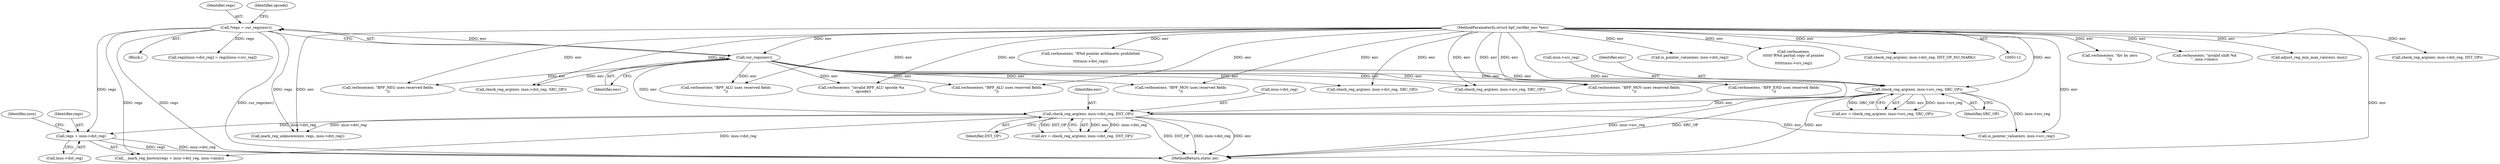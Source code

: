 digraph "0_linux_95a762e2c8c942780948091f8f2a4f32fce1ac6f@pointer" {
"1000435" [label="(Call,regs + insn->dst_reg)"];
"1000117" [label="(Call,*regs = cur_regs(env))"];
"1000119" [label="(Call,cur_regs(env))"];
"1000113" [label="(MethodParameterIn,struct bpf_verifier_env *env)"];
"1000329" [label="(Call,check_reg_arg(env, insn->dst_reg, DST_OP))"];
"1000296" [label="(Call,check_reg_arg(env, insn->src_reg, SRC_OP))"];
"1000552" [label="(Call,verbose(env, \"div by zero\n\"))"];
"1000603" [label="(Call,verbose(env, \"invalid shift %d\n\", insn->imm))"];
"1000625" [label="(Call,adjust_reg_min_max_vals(env, insn))"];
"1000117" [label="(Call,*regs = cur_regs(env))"];
"1000321" [label="(Call,verbose(env, \"BPF_MOV uses reserved fields\n\"))"];
"1000294" [label="(Call,err = check_reg_arg(env, insn->src_reg, SRC_OP))"];
"1000251" [label="(Call,check_reg_arg(env, insn->dst_reg, DST_OP))"];
"1000329" [label="(Call,check_reg_arg(env, insn->dst_reg, DST_OP))"];
"1000434" [label="(Call,__mark_reg_known(regs + insn->dst_reg, insn->imm))"];
"1000330" [label="(Identifier,env)"];
"1000301" [label="(Identifier,SRC_OP)"];
"1000435" [label="(Call,regs + insn->dst_reg)"];
"1000441" [label="(Identifier,insn)"];
"1000240" [label="(Call,verbose(env, \"R%d pointer arithmetic prohibited\n\",\n\t\t\t\tinsn->dst_reg))"];
"1000113" [label="(MethodParameterIn,struct bpf_verifier_env *env)"];
"1000449" [label="(Call,verbose(env, \"invalid BPF_ALU opcode %x\n\", opcode))"];
"1000288" [label="(Call,verbose(env, \"BPF_MOV uses reserved fields\n\"))"];
"1000115" [label="(Block,)"];
"1000436" [label="(Identifier,regs)"];
"1000437" [label="(Call,insn->dst_reg)"];
"1000169" [label="(Call,verbose(env, \"BPF_NEG uses reserved fields\n\"))"];
"1000331" [label="(Call,insn->dst_reg)"];
"1000118" [label="(Identifier,regs)"];
"1000119" [label="(Call,cur_regs(env))"];
"1000334" [label="(Identifier,DST_OP)"];
"1000120" [label="(Identifier,env)"];
"1000479" [label="(Call,verbose(env, \"BPF_ALU uses reserved fields\n\"))"];
"1000296" [label="(Call,check_reg_arg(env, insn->src_reg, SRC_OP))"];
"1000487" [label="(Call,check_reg_arg(env, insn->src_reg, SRC_OP))"];
"1000215" [label="(Call,verbose(env, \"BPF_END uses reserved fields\n\"))"];
"1000223" [label="(Call,check_reg_arg(env, insn->dst_reg, SRC_OP))"];
"1000378" [label="(Call,is_pointer_value(env, insn->src_reg))"];
"1000327" [label="(Call,err = check_reg_arg(env, insn->dst_reg, DST_OP))"];
"1000298" [label="(Call,insn->src_reg)"];
"1000630" [label="(MethodReturn,static int)"];
"1000393" [label="(Call,mark_reg_unknown(env, regs, insn->dst_reg))"];
"1000297" [label="(Identifier,env)"];
"1000355" [label="(Call,regs[insn->dst_reg] = regs[insn->src_reg])"];
"1000512" [label="(Call,verbose(env, \"BPF_ALU uses reserved fields\n\"))"];
"1000520" [label="(Call,check_reg_arg(env, insn->dst_reg, SRC_OP))"];
"1000234" [label="(Call,is_pointer_value(env, insn->dst_reg))"];
"1000384" [label="(Call,verbose(env,\n\t\t\t\t\t\t\"R%d partial copy of pointer\n\",\n\t\t\t\t\t\tinsn->src_reg))"];
"1000123" [label="(Identifier,opcode)"];
"1000614" [label="(Call,check_reg_arg(env, insn->dst_reg, DST_OP_NO_MARK))"];
"1000435" -> "1000434"  [label="AST: "];
"1000435" -> "1000437"  [label="CFG: "];
"1000436" -> "1000435"  [label="AST: "];
"1000437" -> "1000435"  [label="AST: "];
"1000441" -> "1000435"  [label="CFG: "];
"1000435" -> "1000630"  [label="DDG: regs"];
"1000435" -> "1000630"  [label="DDG: insn->dst_reg"];
"1000117" -> "1000435"  [label="DDG: regs"];
"1000329" -> "1000435"  [label="DDG: insn->dst_reg"];
"1000117" -> "1000115"  [label="AST: "];
"1000117" -> "1000119"  [label="CFG: "];
"1000118" -> "1000117"  [label="AST: "];
"1000119" -> "1000117"  [label="AST: "];
"1000123" -> "1000117"  [label="CFG: "];
"1000117" -> "1000630"  [label="DDG: regs"];
"1000117" -> "1000630"  [label="DDG: cur_regs(env)"];
"1000119" -> "1000117"  [label="DDG: env"];
"1000117" -> "1000355"  [label="DDG: regs"];
"1000117" -> "1000393"  [label="DDG: regs"];
"1000117" -> "1000434"  [label="DDG: regs"];
"1000119" -> "1000120"  [label="CFG: "];
"1000120" -> "1000119"  [label="AST: "];
"1000113" -> "1000119"  [label="DDG: env"];
"1000119" -> "1000169"  [label="DDG: env"];
"1000119" -> "1000215"  [label="DDG: env"];
"1000119" -> "1000223"  [label="DDG: env"];
"1000119" -> "1000288"  [label="DDG: env"];
"1000119" -> "1000296"  [label="DDG: env"];
"1000119" -> "1000321"  [label="DDG: env"];
"1000119" -> "1000329"  [label="DDG: env"];
"1000119" -> "1000449"  [label="DDG: env"];
"1000119" -> "1000479"  [label="DDG: env"];
"1000119" -> "1000487"  [label="DDG: env"];
"1000119" -> "1000512"  [label="DDG: env"];
"1000119" -> "1000520"  [label="DDG: env"];
"1000113" -> "1000112"  [label="AST: "];
"1000113" -> "1000630"  [label="DDG: env"];
"1000113" -> "1000169"  [label="DDG: env"];
"1000113" -> "1000215"  [label="DDG: env"];
"1000113" -> "1000223"  [label="DDG: env"];
"1000113" -> "1000234"  [label="DDG: env"];
"1000113" -> "1000240"  [label="DDG: env"];
"1000113" -> "1000251"  [label="DDG: env"];
"1000113" -> "1000288"  [label="DDG: env"];
"1000113" -> "1000296"  [label="DDG: env"];
"1000113" -> "1000321"  [label="DDG: env"];
"1000113" -> "1000329"  [label="DDG: env"];
"1000113" -> "1000378"  [label="DDG: env"];
"1000113" -> "1000384"  [label="DDG: env"];
"1000113" -> "1000393"  [label="DDG: env"];
"1000113" -> "1000449"  [label="DDG: env"];
"1000113" -> "1000479"  [label="DDG: env"];
"1000113" -> "1000487"  [label="DDG: env"];
"1000113" -> "1000512"  [label="DDG: env"];
"1000113" -> "1000520"  [label="DDG: env"];
"1000113" -> "1000552"  [label="DDG: env"];
"1000113" -> "1000603"  [label="DDG: env"];
"1000113" -> "1000614"  [label="DDG: env"];
"1000113" -> "1000625"  [label="DDG: env"];
"1000329" -> "1000327"  [label="AST: "];
"1000329" -> "1000334"  [label="CFG: "];
"1000330" -> "1000329"  [label="AST: "];
"1000331" -> "1000329"  [label="AST: "];
"1000334" -> "1000329"  [label="AST: "];
"1000327" -> "1000329"  [label="CFG: "];
"1000329" -> "1000630"  [label="DDG: DST_OP"];
"1000329" -> "1000630"  [label="DDG: insn->dst_reg"];
"1000329" -> "1000630"  [label="DDG: env"];
"1000329" -> "1000327"  [label="DDG: env"];
"1000329" -> "1000327"  [label="DDG: insn->dst_reg"];
"1000329" -> "1000327"  [label="DDG: DST_OP"];
"1000296" -> "1000329"  [label="DDG: env"];
"1000329" -> "1000378"  [label="DDG: env"];
"1000329" -> "1000393"  [label="DDG: insn->dst_reg"];
"1000329" -> "1000434"  [label="DDG: insn->dst_reg"];
"1000296" -> "1000294"  [label="AST: "];
"1000296" -> "1000301"  [label="CFG: "];
"1000297" -> "1000296"  [label="AST: "];
"1000298" -> "1000296"  [label="AST: "];
"1000301" -> "1000296"  [label="AST: "];
"1000294" -> "1000296"  [label="CFG: "];
"1000296" -> "1000630"  [label="DDG: insn->src_reg"];
"1000296" -> "1000630"  [label="DDG: SRC_OP"];
"1000296" -> "1000630"  [label="DDG: env"];
"1000296" -> "1000294"  [label="DDG: env"];
"1000296" -> "1000294"  [label="DDG: insn->src_reg"];
"1000296" -> "1000294"  [label="DDG: SRC_OP"];
"1000296" -> "1000378"  [label="DDG: insn->src_reg"];
}
